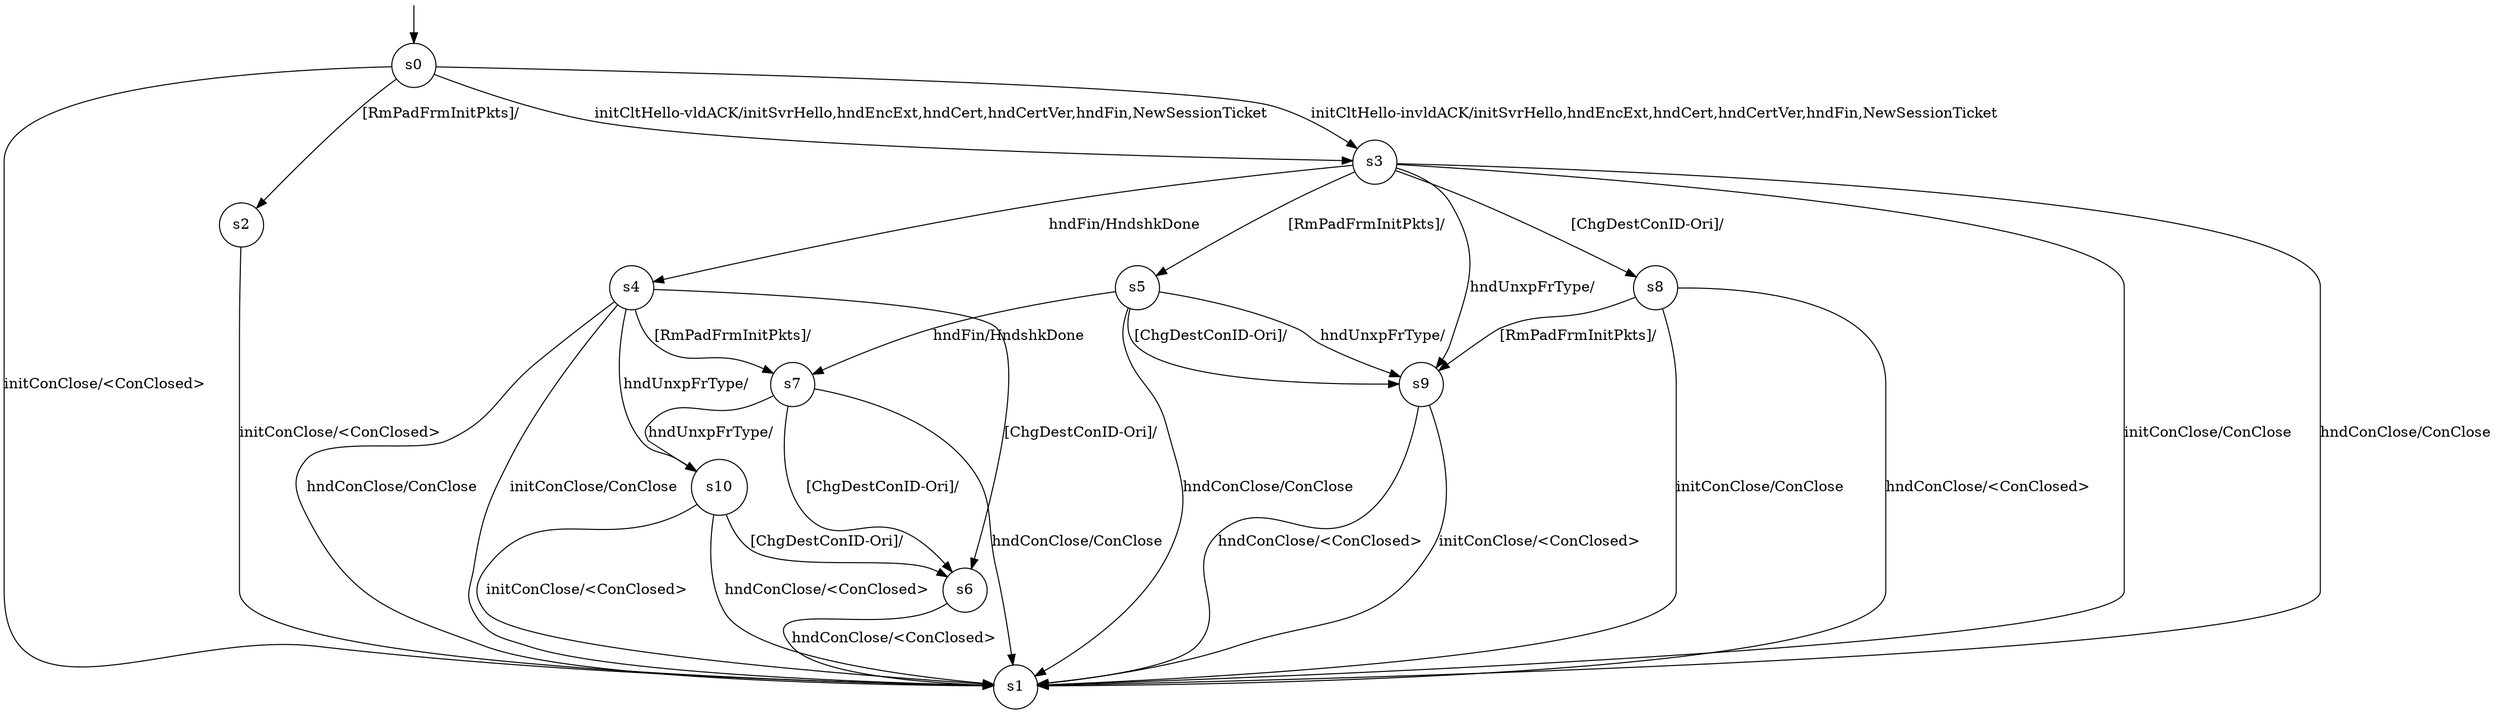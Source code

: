 digraph g {

s0 [shape="circle" label="s0"];
s1 [shape="circle" label="s1"];
s2 [shape="circle" label="s2"];
s3 [shape="circle" label="s3"];
s4 [shape="circle" label="s4"];
s5 [shape="circle" label="s5"];
s6 [shape="circle" label="s6"];
s7 [shape="circle" label="s7"];
s8 [shape="circle" label="s8"];
s9 [shape="circle" label="s9"];
s10 [shape="circle" label="s10"];
s0 -> s1 [label="initConClose/<ConClosed> "];
s0 -> s3 [label="initCltHello-vldACK/initSvrHello,hndEncExt,hndCert,hndCertVer,hndFin,NewSessionTicket "];
s0 -> s3 [label="initCltHello-invldACK/initSvrHello,hndEncExt,hndCert,hndCertVer,hndFin,NewSessionTicket "];
s0 -> s2 [label="[RmPadFrmInitPkts]/ "];
s2 -> s1 [label="initConClose/<ConClosed> "];
s3 -> s1 [label="initConClose/ConClose "];
s3 -> s4 [label="hndFin/HndshkDone "];
s3 -> s1 [label="hndConClose/ConClose "];
s3 -> s9 [label="hndUnxpFrType/ "];
s3 -> s8 [label="[ChgDestConID-Ori]/ "];
s3 -> s5 [label="[RmPadFrmInitPkts]/ "];
s4 -> s1 [label="initConClose/ConClose "];
s4 -> s1 [label="hndConClose/ConClose "];
s4 -> s10 [label="hndUnxpFrType/ "];
s4 -> s6 [label="[ChgDestConID-Ori]/ "];
s4 -> s7 [label="[RmPadFrmInitPkts]/ "];
s5 -> s7 [label="hndFin/HndshkDone "];
s5 -> s1 [label="hndConClose/ConClose "];
s5 -> s9 [label="hndUnxpFrType/ "];
s5 -> s9 [label="[ChgDestConID-Ori]/ "];
s6 -> s1 [label="hndConClose/<ConClosed> "];
s7 -> s1 [label="hndConClose/ConClose "];
s7 -> s10 [label="hndUnxpFrType/ "];
s7 -> s6 [label="[ChgDestConID-Ori]/ "];
s8 -> s1 [label="initConClose/ConClose "];
s8 -> s1 [label="hndConClose/<ConClosed> "];
s8 -> s9 [label="[RmPadFrmInitPkts]/ "];
s9 -> s1 [label="initConClose/<ConClosed> "];
s9 -> s1 [label="hndConClose/<ConClosed> "];
s10 -> s1 [label="initConClose/<ConClosed> "];
s10 -> s1 [label="hndConClose/<ConClosed> "];
s10 -> s6 [label="[ChgDestConID-Ori]/ "];

__start0 [label="" shape="none" width="0" height="0"];
__start0 -> s0;

}
